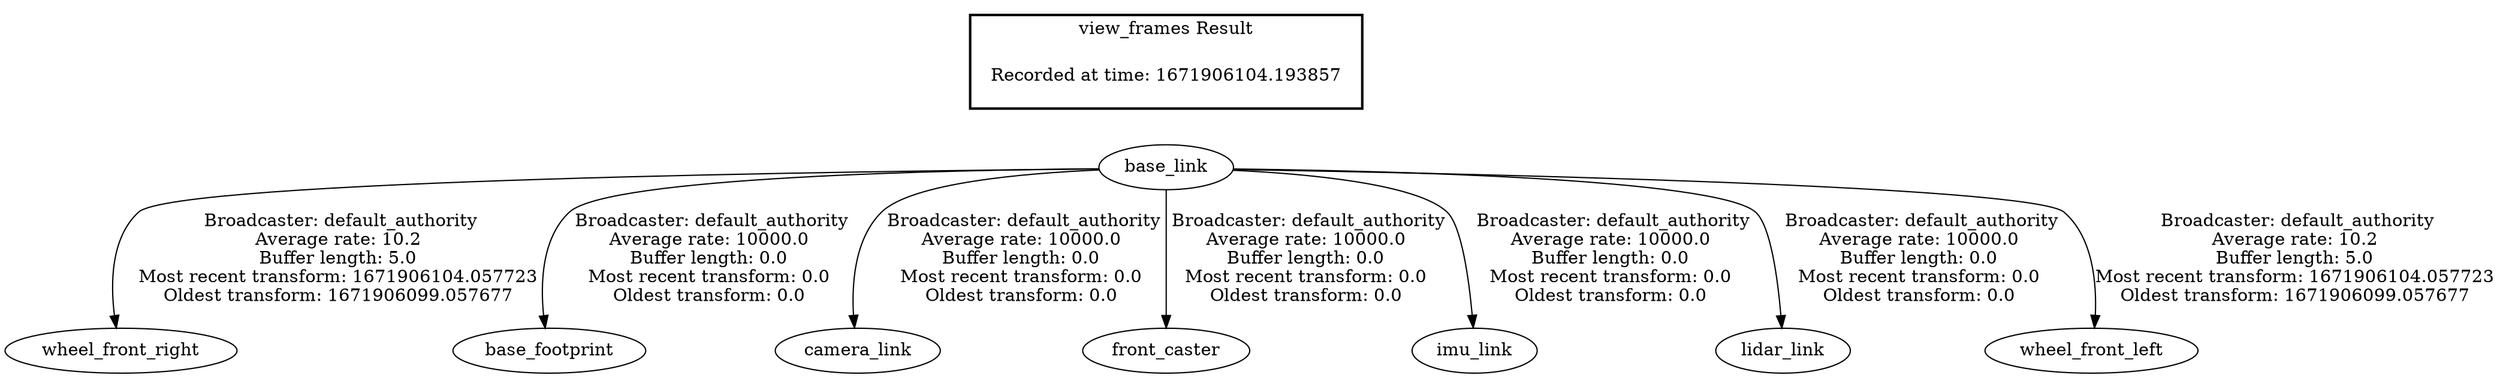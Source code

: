 digraph G {
"base_link" -> "wheel_front_right"[label=" Broadcaster: default_authority\nAverage rate: 10.2\nBuffer length: 5.0\nMost recent transform: 1671906104.057723\nOldest transform: 1671906099.057677\n"];
"base_link" -> "base_footprint"[label=" Broadcaster: default_authority\nAverage rate: 10000.0\nBuffer length: 0.0\nMost recent transform: 0.0\nOldest transform: 0.0\n"];
"base_link" -> "camera_link"[label=" Broadcaster: default_authority\nAverage rate: 10000.0\nBuffer length: 0.0\nMost recent transform: 0.0\nOldest transform: 0.0\n"];
"base_link" -> "front_caster"[label=" Broadcaster: default_authority\nAverage rate: 10000.0\nBuffer length: 0.0\nMost recent transform: 0.0\nOldest transform: 0.0\n"];
"base_link" -> "imu_link"[label=" Broadcaster: default_authority\nAverage rate: 10000.0\nBuffer length: 0.0\nMost recent transform: 0.0\nOldest transform: 0.0\n"];
"base_link" -> "lidar_link"[label=" Broadcaster: default_authority\nAverage rate: 10000.0\nBuffer length: 0.0\nMost recent transform: 0.0\nOldest transform: 0.0\n"];
"base_link" -> "wheel_front_left"[label=" Broadcaster: default_authority\nAverage rate: 10.2\nBuffer length: 5.0\nMost recent transform: 1671906104.057723\nOldest transform: 1671906099.057677\n"];
edge [style=invis];
 subgraph cluster_legend { style=bold; color=black; label ="view_frames Result";
"Recorded at time: 1671906104.193857"[ shape=plaintext ] ;
}->"base_link";
}